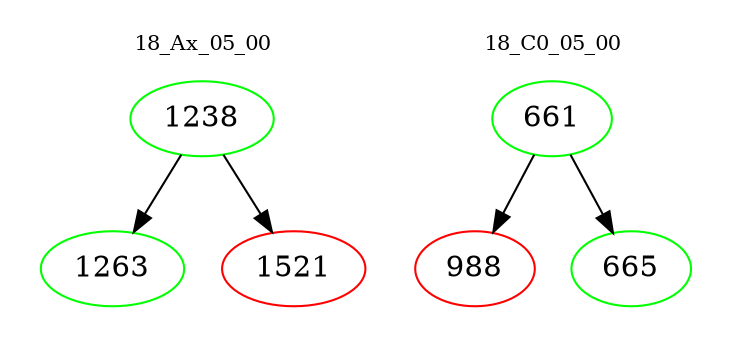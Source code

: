 digraph{
subgraph cluster_0 {
color = white
label = "18_Ax_05_00";
fontsize=10;
T0_1238 [label="1238", color="green"]
T0_1238 -> T0_1263 [color="black"]
T0_1263 [label="1263", color="green"]
T0_1238 -> T0_1521 [color="black"]
T0_1521 [label="1521", color="red"]
}
subgraph cluster_1 {
color = white
label = "18_C0_05_00";
fontsize=10;
T1_661 [label="661", color="green"]
T1_661 -> T1_988 [color="black"]
T1_988 [label="988", color="red"]
T1_661 -> T1_665 [color="black"]
T1_665 [label="665", color="green"]
}
}
